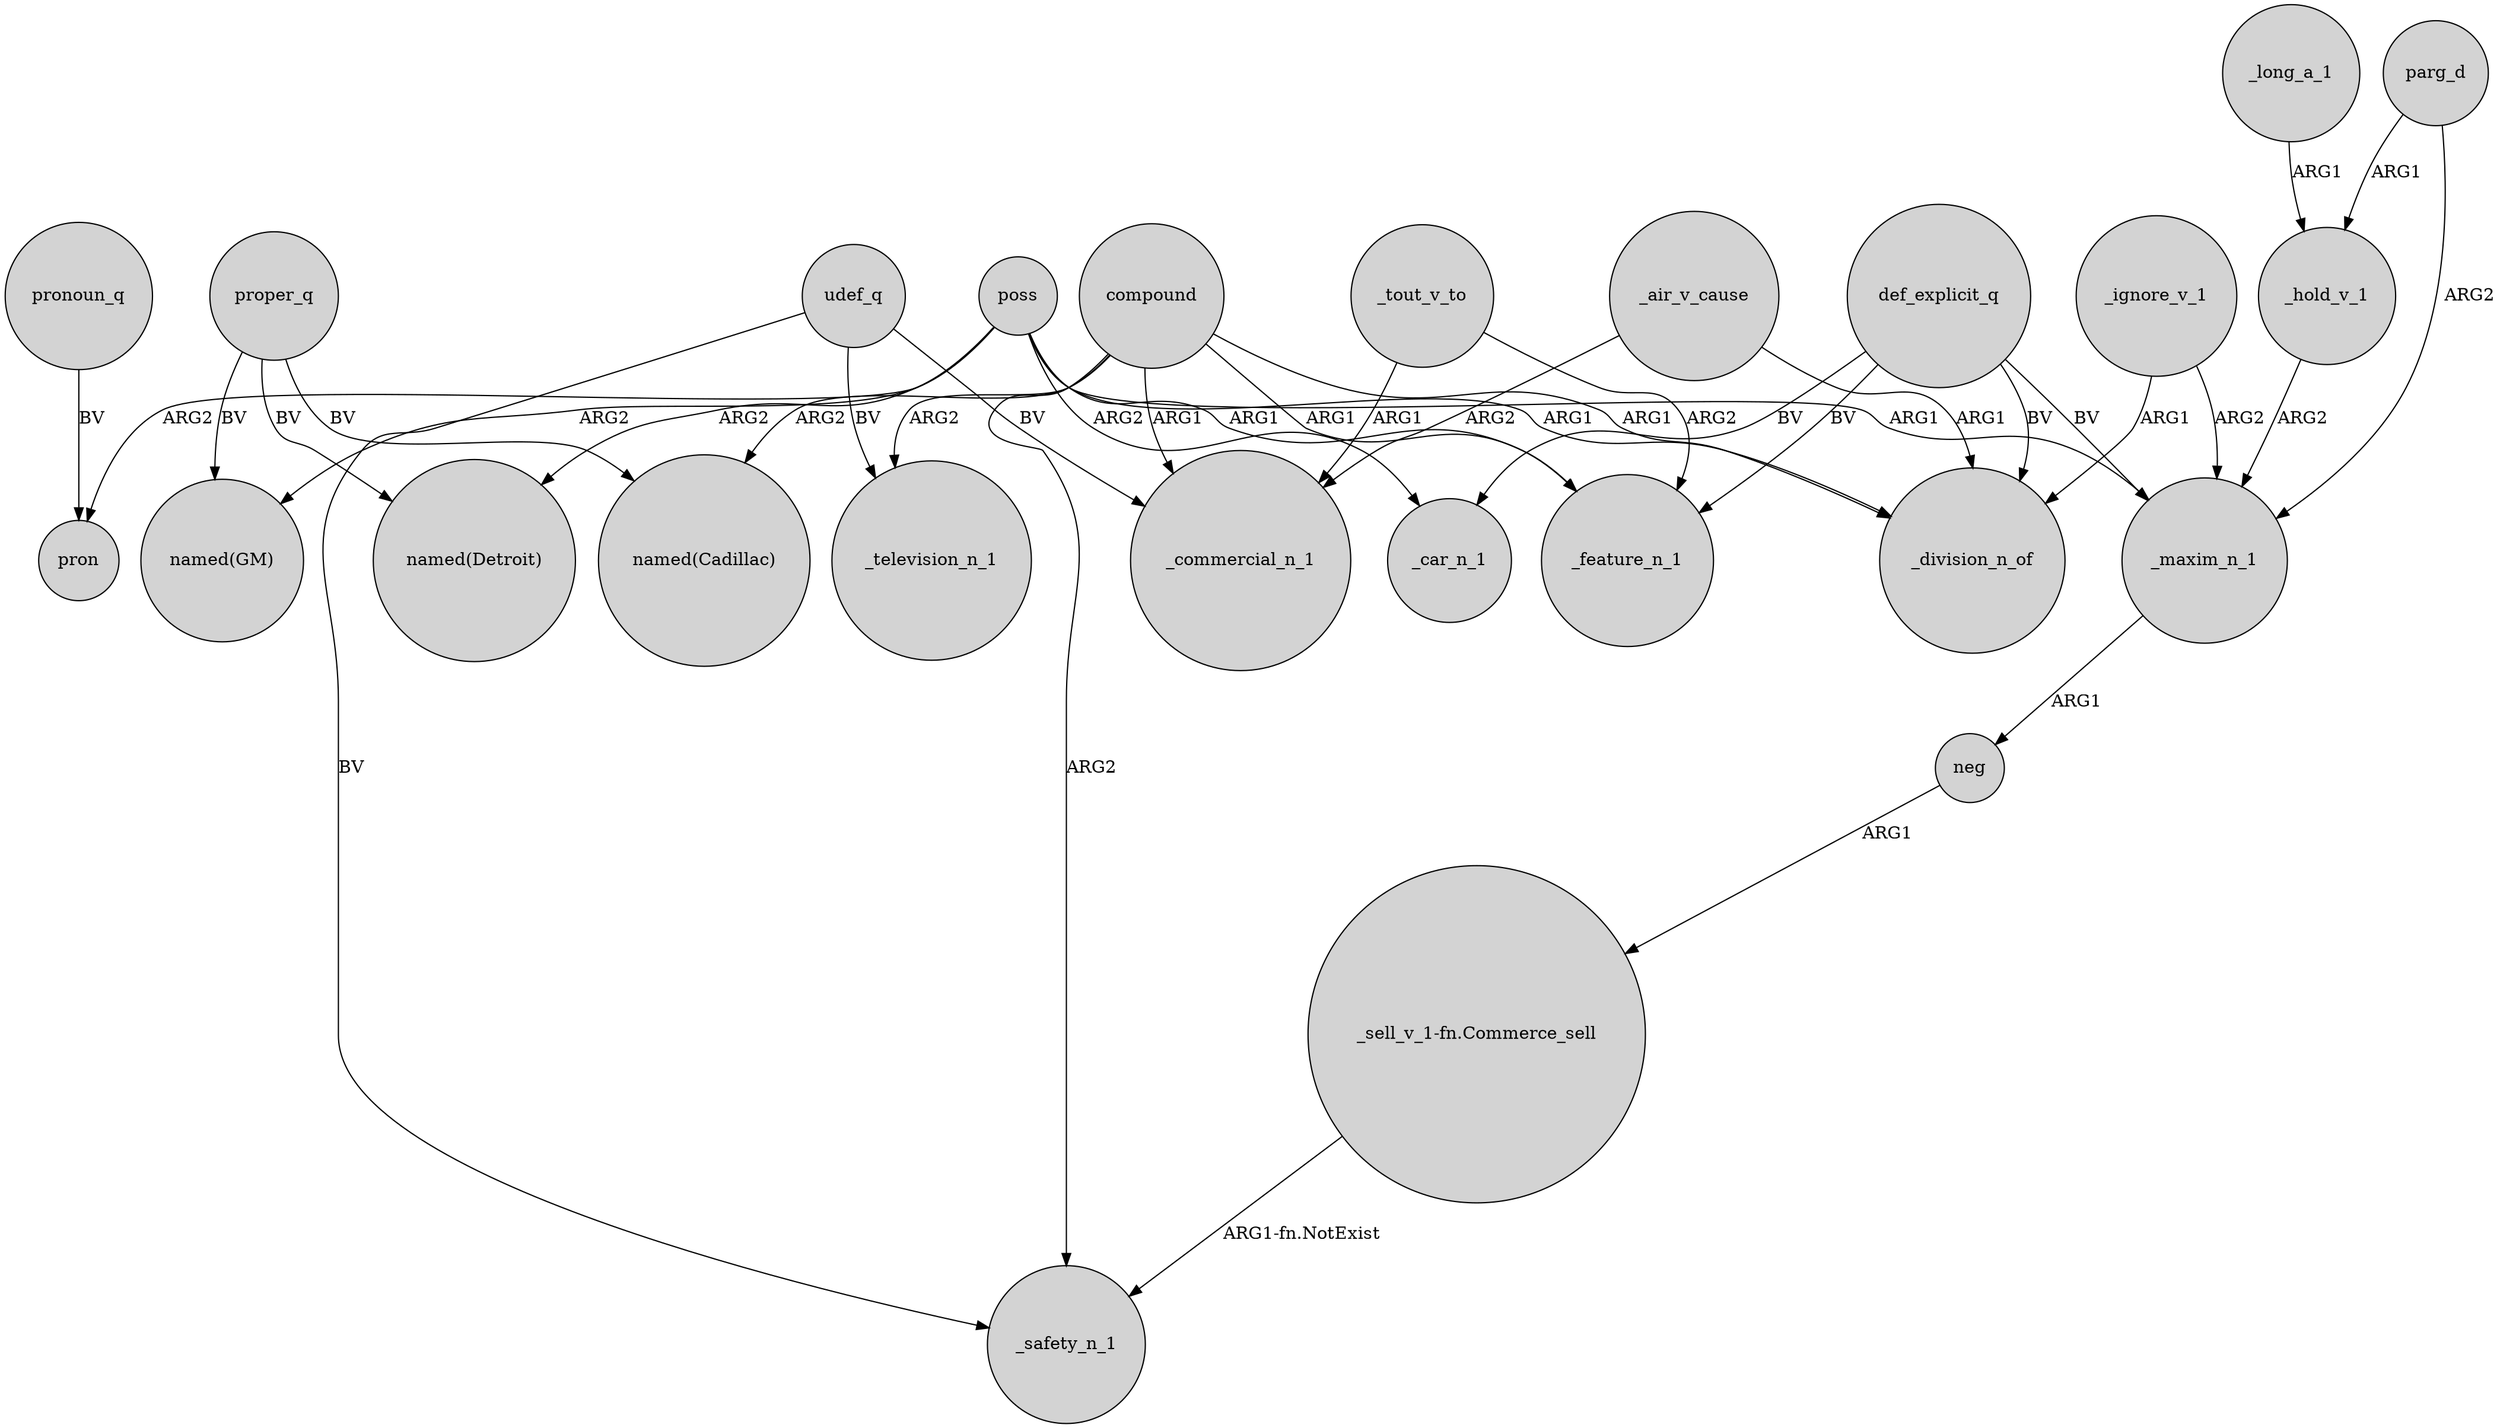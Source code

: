 digraph {
	node [shape=circle style=filled]
	poss -> pron [label=ARG2]
	poss -> "named(GM)" [label=ARG2]
	udef_q -> _television_n_1 [label=BV]
	def_explicit_q -> _feature_n_1 [label=BV]
	udef_q -> _commercial_n_1 [label=BV]
	proper_q -> "named(Detroit)" [label=BV]
	proper_q -> "named(Cadillac)" [label=BV]
	parg_d -> _maxim_n_1 [label=ARG2]
	proper_q -> "named(GM)" [label=BV]
	_hold_v_1 -> _maxim_n_1 [label=ARG2]
	_maxim_n_1 -> neg [label=ARG1]
	poss -> _division_n_of [label=ARG1]
	def_explicit_q -> _car_n_1 [label=BV]
	_air_v_cause -> _division_n_of [label=ARG1]
	parg_d -> _hold_v_1 [label=ARG1]
	poss -> _feature_n_1 [label=ARG1]
	def_explicit_q -> _division_n_of [label=BV]
	pronoun_q -> pron [label=BV]
	compound -> "named(Cadillac)" [label=ARG2]
	compound -> _safety_n_1 [label=ARG2]
	poss -> "named(Detroit)" [label=ARG2]
	neg -> "_sell_v_1-fn.Commerce_sell" [label=ARG1]
	_air_v_cause -> _commercial_n_1 [label=ARG2]
	compound -> _feature_n_1 [label=ARG1]
	poss -> _car_n_1 [label=ARG2]
	udef_q -> _safety_n_1 [label=BV]
	_ignore_v_1 -> _division_n_of [label=ARG1]
	poss -> _maxim_n_1 [label=ARG1]
	_long_a_1 -> _hold_v_1 [label=ARG1]
	compound -> _commercial_n_1 [label=ARG1]
	_tout_v_to -> _feature_n_1 [label=ARG2]
	def_explicit_q -> _maxim_n_1 [label=BV]
	"_sell_v_1-fn.Commerce_sell" -> _safety_n_1 [label="ARG1-fn.NotExist"]
	_ignore_v_1 -> _maxim_n_1 [label=ARG2]
	_tout_v_to -> _commercial_n_1 [label=ARG1]
	compound -> _division_n_of [label=ARG1]
	compound -> _television_n_1 [label=ARG2]
}
